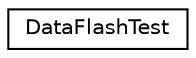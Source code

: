 digraph "Graphical Class Hierarchy"
{
 // INTERACTIVE_SVG=YES
  edge [fontname="Helvetica",fontsize="10",labelfontname="Helvetica",labelfontsize="10"];
  node [fontname="Helvetica",fontsize="10",shape=record];
  rankdir="LR";
  Node1 [label="DataFlashTest",height=0.2,width=0.4,color="black", fillcolor="white", style="filled",URL="$classDataFlashTest.html"];
}
